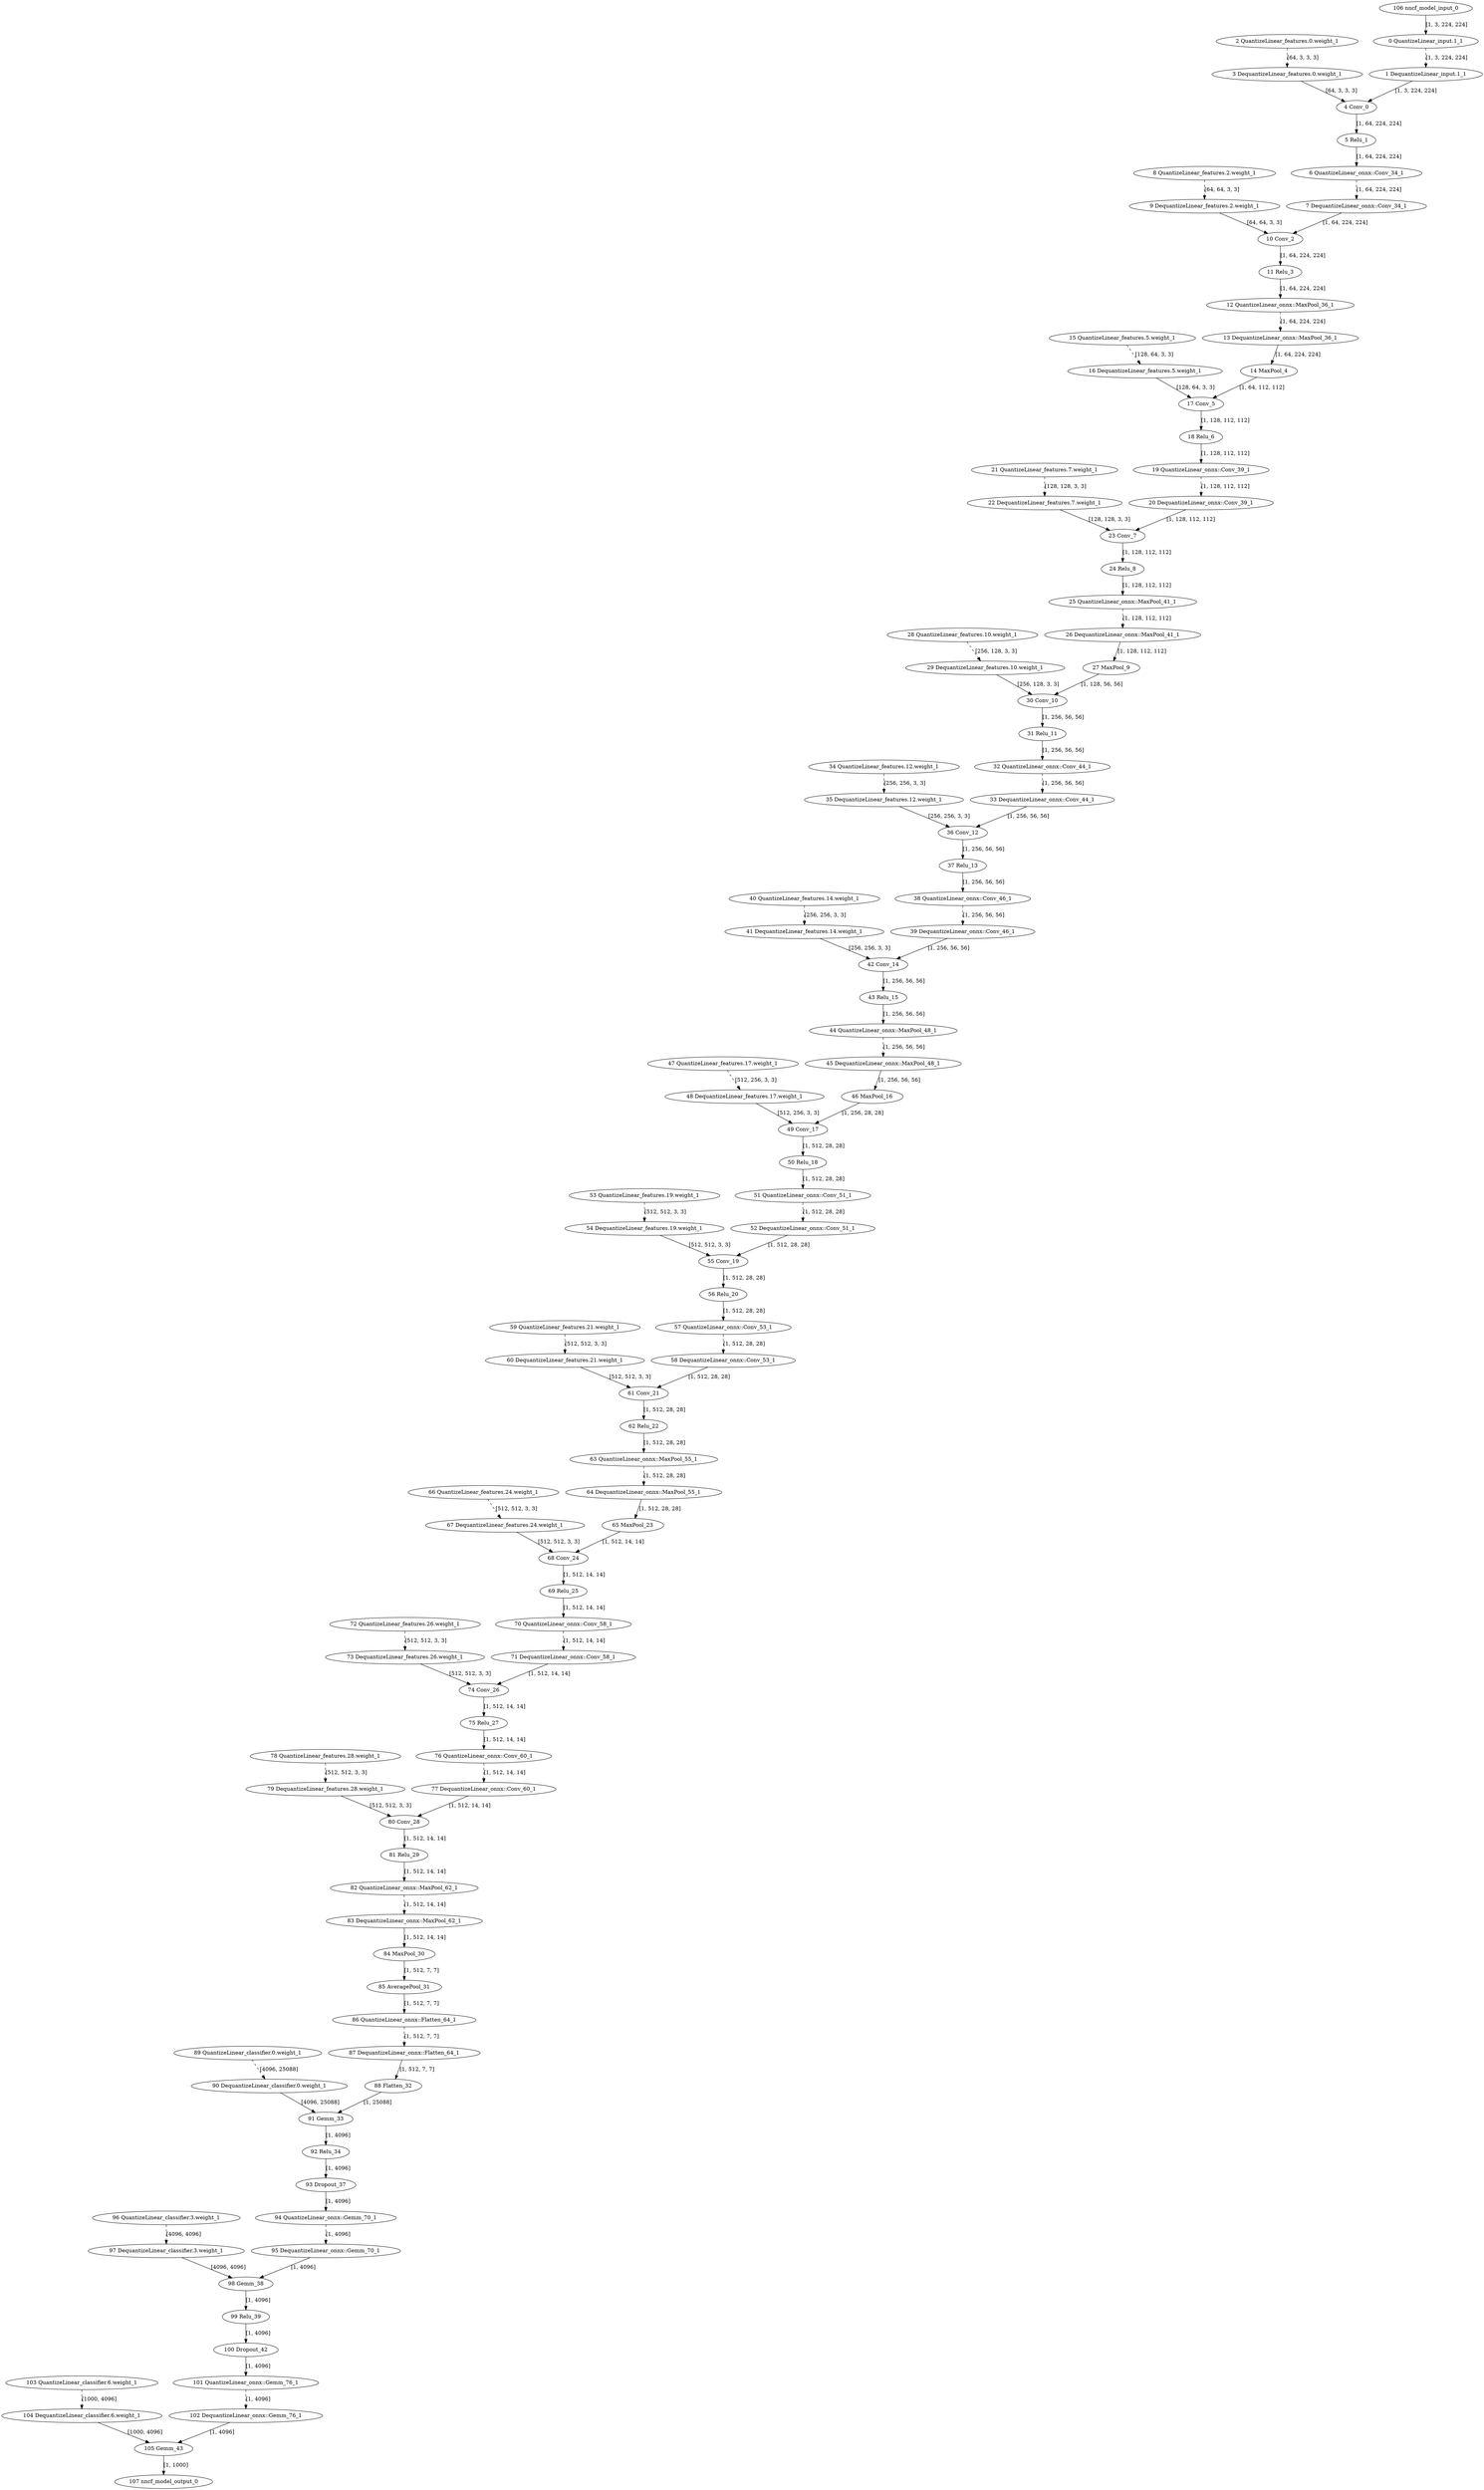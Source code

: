 strict digraph  {
"0 QuantizeLinear_input.1_1" [id=0, type=QuantizeLinear];
"1 DequantizeLinear_input.1_1" [id=1, type=DequantizeLinear];
"2 QuantizeLinear_features.0.weight_1" [id=2, type=QuantizeLinear];
"3 DequantizeLinear_features.0.weight_1" [id=3, type=DequantizeLinear];
"4 Conv_0" [id=4, type=Conv];
"5 Relu_1" [id=5, type=Relu];
"6 QuantizeLinear_onnx^^Conv_34_1" [id=6, label="6 QuantizeLinear_onnx::Conv_34_1", type=QuantizeLinear];
"7 DequantizeLinear_onnx^^Conv_34_1" [id=7, label="7 DequantizeLinear_onnx::Conv_34_1", type=DequantizeLinear];
"8 QuantizeLinear_features.2.weight_1" [id=8, type=QuantizeLinear];
"9 DequantizeLinear_features.2.weight_1" [id=9, type=DequantizeLinear];
"10 Conv_2" [id=10, type=Conv];
"11 Relu_3" [id=11, type=Relu];
"12 QuantizeLinear_onnx^^MaxPool_36_1" [id=12, label="12 QuantizeLinear_onnx::MaxPool_36_1", type=QuantizeLinear];
"13 DequantizeLinear_onnx^^MaxPool_36_1" [id=13, label="13 DequantizeLinear_onnx::MaxPool_36_1", type=DequantizeLinear];
"14 MaxPool_4" [id=14, type=MaxPool];
"15 QuantizeLinear_features.5.weight_1" [id=15, type=QuantizeLinear];
"16 DequantizeLinear_features.5.weight_1" [id=16, type=DequantizeLinear];
"17 Conv_5" [id=17, type=Conv];
"18 Relu_6" [id=18, type=Relu];
"19 QuantizeLinear_onnx^^Conv_39_1" [id=19, label="19 QuantizeLinear_onnx::Conv_39_1", type=QuantizeLinear];
"20 DequantizeLinear_onnx^^Conv_39_1" [id=20, label="20 DequantizeLinear_onnx::Conv_39_1", type=DequantizeLinear];
"21 QuantizeLinear_features.7.weight_1" [id=21, type=QuantizeLinear];
"22 DequantizeLinear_features.7.weight_1" [id=22, type=DequantizeLinear];
"23 Conv_7" [id=23, type=Conv];
"24 Relu_8" [id=24, type=Relu];
"25 QuantizeLinear_onnx^^MaxPool_41_1" [id=25, label="25 QuantizeLinear_onnx::MaxPool_41_1", type=QuantizeLinear];
"26 DequantizeLinear_onnx^^MaxPool_41_1" [id=26, label="26 DequantizeLinear_onnx::MaxPool_41_1", type=DequantizeLinear];
"27 MaxPool_9" [id=27, type=MaxPool];
"28 QuantizeLinear_features.10.weight_1" [id=28, type=QuantizeLinear];
"29 DequantizeLinear_features.10.weight_1" [id=29, type=DequantizeLinear];
"30 Conv_10" [id=30, type=Conv];
"31 Relu_11" [id=31, type=Relu];
"32 QuantizeLinear_onnx^^Conv_44_1" [id=32, label="32 QuantizeLinear_onnx::Conv_44_1", type=QuantizeLinear];
"33 DequantizeLinear_onnx^^Conv_44_1" [id=33, label="33 DequantizeLinear_onnx::Conv_44_1", type=DequantizeLinear];
"34 QuantizeLinear_features.12.weight_1" [id=34, type=QuantizeLinear];
"35 DequantizeLinear_features.12.weight_1" [id=35, type=DequantizeLinear];
"36 Conv_12" [id=36, type=Conv];
"37 Relu_13" [id=37, type=Relu];
"38 QuantizeLinear_onnx^^Conv_46_1" [id=38, label="38 QuantizeLinear_onnx::Conv_46_1", type=QuantizeLinear];
"39 DequantizeLinear_onnx^^Conv_46_1" [id=39, label="39 DequantizeLinear_onnx::Conv_46_1", type=DequantizeLinear];
"40 QuantizeLinear_features.14.weight_1" [id=40, type=QuantizeLinear];
"41 DequantizeLinear_features.14.weight_1" [id=41, type=DequantizeLinear];
"42 Conv_14" [id=42, type=Conv];
"43 Relu_15" [id=43, type=Relu];
"44 QuantizeLinear_onnx^^MaxPool_48_1" [id=44, label="44 QuantizeLinear_onnx::MaxPool_48_1", type=QuantizeLinear];
"45 DequantizeLinear_onnx^^MaxPool_48_1" [id=45, label="45 DequantizeLinear_onnx::MaxPool_48_1", type=DequantizeLinear];
"46 MaxPool_16" [id=46, type=MaxPool];
"47 QuantizeLinear_features.17.weight_1" [id=47, type=QuantizeLinear];
"48 DequantizeLinear_features.17.weight_1" [id=48, type=DequantizeLinear];
"49 Conv_17" [id=49, type=Conv];
"50 Relu_18" [id=50, type=Relu];
"51 QuantizeLinear_onnx^^Conv_51_1" [id=51, label="51 QuantizeLinear_onnx::Conv_51_1", type=QuantizeLinear];
"52 DequantizeLinear_onnx^^Conv_51_1" [id=52, label="52 DequantizeLinear_onnx::Conv_51_1", type=DequantizeLinear];
"53 QuantizeLinear_features.19.weight_1" [id=53, type=QuantizeLinear];
"54 DequantizeLinear_features.19.weight_1" [id=54, type=DequantizeLinear];
"55 Conv_19" [id=55, type=Conv];
"56 Relu_20" [id=56, type=Relu];
"57 QuantizeLinear_onnx^^Conv_53_1" [id=57, label="57 QuantizeLinear_onnx::Conv_53_1", type=QuantizeLinear];
"58 DequantizeLinear_onnx^^Conv_53_1" [id=58, label="58 DequantizeLinear_onnx::Conv_53_1", type=DequantizeLinear];
"59 QuantizeLinear_features.21.weight_1" [id=59, type=QuantizeLinear];
"60 DequantizeLinear_features.21.weight_1" [id=60, type=DequantizeLinear];
"61 Conv_21" [id=61, type=Conv];
"62 Relu_22" [id=62, type=Relu];
"63 QuantizeLinear_onnx^^MaxPool_55_1" [id=63, label="63 QuantizeLinear_onnx::MaxPool_55_1", type=QuantizeLinear];
"64 DequantizeLinear_onnx^^MaxPool_55_1" [id=64, label="64 DequantizeLinear_onnx::MaxPool_55_1", type=DequantizeLinear];
"65 MaxPool_23" [id=65, type=MaxPool];
"66 QuantizeLinear_features.24.weight_1" [id=66, type=QuantizeLinear];
"67 DequantizeLinear_features.24.weight_1" [id=67, type=DequantizeLinear];
"68 Conv_24" [id=68, type=Conv];
"69 Relu_25" [id=69, type=Relu];
"70 QuantizeLinear_onnx^^Conv_58_1" [id=70, label="70 QuantizeLinear_onnx::Conv_58_1", type=QuantizeLinear];
"71 DequantizeLinear_onnx^^Conv_58_1" [id=71, label="71 DequantizeLinear_onnx::Conv_58_1", type=DequantizeLinear];
"72 QuantizeLinear_features.26.weight_1" [id=72, type=QuantizeLinear];
"73 DequantizeLinear_features.26.weight_1" [id=73, type=DequantizeLinear];
"74 Conv_26" [id=74, type=Conv];
"75 Relu_27" [id=75, type=Relu];
"76 QuantizeLinear_onnx^^Conv_60_1" [id=76, label="76 QuantizeLinear_onnx::Conv_60_1", type=QuantizeLinear];
"77 DequantizeLinear_onnx^^Conv_60_1" [id=77, label="77 DequantizeLinear_onnx::Conv_60_1", type=DequantizeLinear];
"78 QuantizeLinear_features.28.weight_1" [id=78, type=QuantizeLinear];
"79 DequantizeLinear_features.28.weight_1" [id=79, type=DequantizeLinear];
"80 Conv_28" [id=80, type=Conv];
"81 Relu_29" [id=81, type=Relu];
"82 QuantizeLinear_onnx^^MaxPool_62_1" [id=82, label="82 QuantizeLinear_onnx::MaxPool_62_1", type=QuantizeLinear];
"83 DequantizeLinear_onnx^^MaxPool_62_1" [id=83, label="83 DequantizeLinear_onnx::MaxPool_62_1", type=DequantizeLinear];
"84 MaxPool_30" [id=84, type=MaxPool];
"85 AveragePool_31" [id=85, type=AveragePool];
"86 QuantizeLinear_onnx^^Flatten_64_1" [id=86, label="86 QuantizeLinear_onnx::Flatten_64_1", type=QuantizeLinear];
"87 DequantizeLinear_onnx^^Flatten_64_1" [id=87, label="87 DequantizeLinear_onnx::Flatten_64_1", type=DequantizeLinear];
"88 Flatten_32" [id=88, type=Flatten];
"89 QuantizeLinear_classifier.0.weight_1" [id=89, type=QuantizeLinear];
"90 DequantizeLinear_classifier.0.weight_1" [id=90, type=DequantizeLinear];
"91 Gemm_33" [id=91, type=Gemm];
"92 Relu_34" [id=92, type=Relu];
"93 Dropout_37" [id=93, type=Dropout];
"94 QuantizeLinear_onnx^^Gemm_70_1" [id=94, label="94 QuantizeLinear_onnx::Gemm_70_1", type=QuantizeLinear];
"95 DequantizeLinear_onnx^^Gemm_70_1" [id=95, label="95 DequantizeLinear_onnx::Gemm_70_1", type=DequantizeLinear];
"96 QuantizeLinear_classifier.3.weight_1" [id=96, type=QuantizeLinear];
"97 DequantizeLinear_classifier.3.weight_1" [id=97, type=DequantizeLinear];
"98 Gemm_38" [id=98, type=Gemm];
"99 Relu_39" [id=99, type=Relu];
"100 Dropout_42" [id=100, type=Dropout];
"101 QuantizeLinear_onnx^^Gemm_76_1" [id=101, label="101 QuantizeLinear_onnx::Gemm_76_1", type=QuantizeLinear];
"102 DequantizeLinear_onnx^^Gemm_76_1" [id=102, label="102 DequantizeLinear_onnx::Gemm_76_1", type=DequantizeLinear];
"103 QuantizeLinear_classifier.6.weight_1" [id=103, type=QuantizeLinear];
"104 DequantizeLinear_classifier.6.weight_1" [id=104, type=DequantizeLinear];
"105 Gemm_43" [id=105, type=Gemm];
"106 nncf_model_input_0" [id=106, type=nncf_model_input];
"107 nncf_model_output_0" [id=107, type=nncf_model_output];
"0 QuantizeLinear_input.1_1" -> "1 DequantizeLinear_input.1_1"  [label="[1, 3, 224, 224]", style=dashed];
"1 DequantizeLinear_input.1_1" -> "4 Conv_0"  [label="[1, 3, 224, 224]", style=solid];
"2 QuantizeLinear_features.0.weight_1" -> "3 DequantizeLinear_features.0.weight_1"  [label="[64, 3, 3, 3]", style=dashed];
"3 DequantizeLinear_features.0.weight_1" -> "4 Conv_0"  [label="[64, 3, 3, 3]", style=solid];
"4 Conv_0" -> "5 Relu_1"  [label="[1, 64, 224, 224]", style=solid];
"5 Relu_1" -> "6 QuantizeLinear_onnx^^Conv_34_1"  [label="[1, 64, 224, 224]", style=solid];
"6 QuantizeLinear_onnx^^Conv_34_1" -> "7 DequantizeLinear_onnx^^Conv_34_1"  [label="[1, 64, 224, 224]", style=dashed];
"7 DequantizeLinear_onnx^^Conv_34_1" -> "10 Conv_2"  [label="[1, 64, 224, 224]", style=solid];
"8 QuantizeLinear_features.2.weight_1" -> "9 DequantizeLinear_features.2.weight_1"  [label="[64, 64, 3, 3]", style=dashed];
"9 DequantizeLinear_features.2.weight_1" -> "10 Conv_2"  [label="[64, 64, 3, 3]", style=solid];
"10 Conv_2" -> "11 Relu_3"  [label="[1, 64, 224, 224]", style=solid];
"11 Relu_3" -> "12 QuantizeLinear_onnx^^MaxPool_36_1"  [label="[1, 64, 224, 224]", style=solid];
"12 QuantizeLinear_onnx^^MaxPool_36_1" -> "13 DequantizeLinear_onnx^^MaxPool_36_1"  [label="[1, 64, 224, 224]", style=dashed];
"13 DequantizeLinear_onnx^^MaxPool_36_1" -> "14 MaxPool_4"  [label="[1, 64, 224, 224]", style=solid];
"14 MaxPool_4" -> "17 Conv_5"  [label="[1, 64, 112, 112]", style=solid];
"15 QuantizeLinear_features.5.weight_1" -> "16 DequantizeLinear_features.5.weight_1"  [label="[128, 64, 3, 3]", style=dashed];
"16 DequantizeLinear_features.5.weight_1" -> "17 Conv_5"  [label="[128, 64, 3, 3]", style=solid];
"17 Conv_5" -> "18 Relu_6"  [label="[1, 128, 112, 112]", style=solid];
"18 Relu_6" -> "19 QuantizeLinear_onnx^^Conv_39_1"  [label="[1, 128, 112, 112]", style=solid];
"19 QuantizeLinear_onnx^^Conv_39_1" -> "20 DequantizeLinear_onnx^^Conv_39_1"  [label="[1, 128, 112, 112]", style=dashed];
"20 DequantizeLinear_onnx^^Conv_39_1" -> "23 Conv_7"  [label="[1, 128, 112, 112]", style=solid];
"21 QuantizeLinear_features.7.weight_1" -> "22 DequantizeLinear_features.7.weight_1"  [label="[128, 128, 3, 3]", style=dashed];
"22 DequantizeLinear_features.7.weight_1" -> "23 Conv_7"  [label="[128, 128, 3, 3]", style=solid];
"23 Conv_7" -> "24 Relu_8"  [label="[1, 128, 112, 112]", style=solid];
"24 Relu_8" -> "25 QuantizeLinear_onnx^^MaxPool_41_1"  [label="[1, 128, 112, 112]", style=solid];
"25 QuantizeLinear_onnx^^MaxPool_41_1" -> "26 DequantizeLinear_onnx^^MaxPool_41_1"  [label="[1, 128, 112, 112]", style=dashed];
"26 DequantizeLinear_onnx^^MaxPool_41_1" -> "27 MaxPool_9"  [label="[1, 128, 112, 112]", style=solid];
"27 MaxPool_9" -> "30 Conv_10"  [label="[1, 128, 56, 56]", style=solid];
"28 QuantizeLinear_features.10.weight_1" -> "29 DequantizeLinear_features.10.weight_1"  [label="[256, 128, 3, 3]", style=dashed];
"29 DequantizeLinear_features.10.weight_1" -> "30 Conv_10"  [label="[256, 128, 3, 3]", style=solid];
"30 Conv_10" -> "31 Relu_11"  [label="[1, 256, 56, 56]", style=solid];
"31 Relu_11" -> "32 QuantizeLinear_onnx^^Conv_44_1"  [label="[1, 256, 56, 56]", style=solid];
"32 QuantizeLinear_onnx^^Conv_44_1" -> "33 DequantizeLinear_onnx^^Conv_44_1"  [label="[1, 256, 56, 56]", style=dashed];
"33 DequantizeLinear_onnx^^Conv_44_1" -> "36 Conv_12"  [label="[1, 256, 56, 56]", style=solid];
"34 QuantizeLinear_features.12.weight_1" -> "35 DequantizeLinear_features.12.weight_1"  [label="[256, 256, 3, 3]", style=dashed];
"35 DequantizeLinear_features.12.weight_1" -> "36 Conv_12"  [label="[256, 256, 3, 3]", style=solid];
"36 Conv_12" -> "37 Relu_13"  [label="[1, 256, 56, 56]", style=solid];
"37 Relu_13" -> "38 QuantizeLinear_onnx^^Conv_46_1"  [label="[1, 256, 56, 56]", style=solid];
"38 QuantizeLinear_onnx^^Conv_46_1" -> "39 DequantizeLinear_onnx^^Conv_46_1"  [label="[1, 256, 56, 56]", style=dashed];
"39 DequantizeLinear_onnx^^Conv_46_1" -> "42 Conv_14"  [label="[1, 256, 56, 56]", style=solid];
"40 QuantizeLinear_features.14.weight_1" -> "41 DequantizeLinear_features.14.weight_1"  [label="[256, 256, 3, 3]", style=dashed];
"41 DequantizeLinear_features.14.weight_1" -> "42 Conv_14"  [label="[256, 256, 3, 3]", style=solid];
"42 Conv_14" -> "43 Relu_15"  [label="[1, 256, 56, 56]", style=solid];
"43 Relu_15" -> "44 QuantizeLinear_onnx^^MaxPool_48_1"  [label="[1, 256, 56, 56]", style=solid];
"44 QuantizeLinear_onnx^^MaxPool_48_1" -> "45 DequantizeLinear_onnx^^MaxPool_48_1"  [label="[1, 256, 56, 56]", style=dashed];
"45 DequantizeLinear_onnx^^MaxPool_48_1" -> "46 MaxPool_16"  [label="[1, 256, 56, 56]", style=solid];
"46 MaxPool_16" -> "49 Conv_17"  [label="[1, 256, 28, 28]", style=solid];
"47 QuantizeLinear_features.17.weight_1" -> "48 DequantizeLinear_features.17.weight_1"  [label="[512, 256, 3, 3]", style=dashed];
"48 DequantizeLinear_features.17.weight_1" -> "49 Conv_17"  [label="[512, 256, 3, 3]", style=solid];
"49 Conv_17" -> "50 Relu_18"  [label="[1, 512, 28, 28]", style=solid];
"50 Relu_18" -> "51 QuantizeLinear_onnx^^Conv_51_1"  [label="[1, 512, 28, 28]", style=solid];
"51 QuantizeLinear_onnx^^Conv_51_1" -> "52 DequantizeLinear_onnx^^Conv_51_1"  [label="[1, 512, 28, 28]", style=dashed];
"52 DequantizeLinear_onnx^^Conv_51_1" -> "55 Conv_19"  [label="[1, 512, 28, 28]", style=solid];
"53 QuantizeLinear_features.19.weight_1" -> "54 DequantizeLinear_features.19.weight_1"  [label="[512, 512, 3, 3]", style=dashed];
"54 DequantizeLinear_features.19.weight_1" -> "55 Conv_19"  [label="[512, 512, 3, 3]", style=solid];
"55 Conv_19" -> "56 Relu_20"  [label="[1, 512, 28, 28]", style=solid];
"56 Relu_20" -> "57 QuantizeLinear_onnx^^Conv_53_1"  [label="[1, 512, 28, 28]", style=solid];
"57 QuantizeLinear_onnx^^Conv_53_1" -> "58 DequantizeLinear_onnx^^Conv_53_1"  [label="[1, 512, 28, 28]", style=dashed];
"58 DequantizeLinear_onnx^^Conv_53_1" -> "61 Conv_21"  [label="[1, 512, 28, 28]", style=solid];
"59 QuantizeLinear_features.21.weight_1" -> "60 DequantizeLinear_features.21.weight_1"  [label="[512, 512, 3, 3]", style=dashed];
"60 DequantizeLinear_features.21.weight_1" -> "61 Conv_21"  [label="[512, 512, 3, 3]", style=solid];
"61 Conv_21" -> "62 Relu_22"  [label="[1, 512, 28, 28]", style=solid];
"62 Relu_22" -> "63 QuantizeLinear_onnx^^MaxPool_55_1"  [label="[1, 512, 28, 28]", style=solid];
"63 QuantizeLinear_onnx^^MaxPool_55_1" -> "64 DequantizeLinear_onnx^^MaxPool_55_1"  [label="[1, 512, 28, 28]", style=dashed];
"64 DequantizeLinear_onnx^^MaxPool_55_1" -> "65 MaxPool_23"  [label="[1, 512, 28, 28]", style=solid];
"65 MaxPool_23" -> "68 Conv_24"  [label="[1, 512, 14, 14]", style=solid];
"66 QuantizeLinear_features.24.weight_1" -> "67 DequantizeLinear_features.24.weight_1"  [label="[512, 512, 3, 3]", style=dashed];
"67 DequantizeLinear_features.24.weight_1" -> "68 Conv_24"  [label="[512, 512, 3, 3]", style=solid];
"68 Conv_24" -> "69 Relu_25"  [label="[1, 512, 14, 14]", style=solid];
"69 Relu_25" -> "70 QuantizeLinear_onnx^^Conv_58_1"  [label="[1, 512, 14, 14]", style=solid];
"70 QuantizeLinear_onnx^^Conv_58_1" -> "71 DequantizeLinear_onnx^^Conv_58_1"  [label="[1, 512, 14, 14]", style=dashed];
"71 DequantizeLinear_onnx^^Conv_58_1" -> "74 Conv_26"  [label="[1, 512, 14, 14]", style=solid];
"72 QuantizeLinear_features.26.weight_1" -> "73 DequantizeLinear_features.26.weight_1"  [label="[512, 512, 3, 3]", style=dashed];
"73 DequantizeLinear_features.26.weight_1" -> "74 Conv_26"  [label="[512, 512, 3, 3]", style=solid];
"74 Conv_26" -> "75 Relu_27"  [label="[1, 512, 14, 14]", style=solid];
"75 Relu_27" -> "76 QuantizeLinear_onnx^^Conv_60_1"  [label="[1, 512, 14, 14]", style=solid];
"76 QuantizeLinear_onnx^^Conv_60_1" -> "77 DequantizeLinear_onnx^^Conv_60_1"  [label="[1, 512, 14, 14]", style=dashed];
"77 DequantizeLinear_onnx^^Conv_60_1" -> "80 Conv_28"  [label="[1, 512, 14, 14]", style=solid];
"78 QuantizeLinear_features.28.weight_1" -> "79 DequantizeLinear_features.28.weight_1"  [label="[512, 512, 3, 3]", style=dashed];
"79 DequantizeLinear_features.28.weight_1" -> "80 Conv_28"  [label="[512, 512, 3, 3]", style=solid];
"80 Conv_28" -> "81 Relu_29"  [label="[1, 512, 14, 14]", style=solid];
"81 Relu_29" -> "82 QuantizeLinear_onnx^^MaxPool_62_1"  [label="[1, 512, 14, 14]", style=solid];
"82 QuantizeLinear_onnx^^MaxPool_62_1" -> "83 DequantizeLinear_onnx^^MaxPool_62_1"  [label="[1, 512, 14, 14]", style=dashed];
"83 DequantizeLinear_onnx^^MaxPool_62_1" -> "84 MaxPool_30"  [label="[1, 512, 14, 14]", style=solid];
"84 MaxPool_30" -> "85 AveragePool_31"  [label="[1, 512, 7, 7]", style=solid];
"85 AveragePool_31" -> "86 QuantizeLinear_onnx^^Flatten_64_1"  [label="[1, 512, 7, 7]", style=solid];
"86 QuantizeLinear_onnx^^Flatten_64_1" -> "87 DequantizeLinear_onnx^^Flatten_64_1"  [label="[1, 512, 7, 7]", style=dashed];
"87 DequantizeLinear_onnx^^Flatten_64_1" -> "88 Flatten_32"  [label="[1, 512, 7, 7]", style=solid];
"88 Flatten_32" -> "91 Gemm_33"  [label="[1, 25088]", style=solid];
"89 QuantizeLinear_classifier.0.weight_1" -> "90 DequantizeLinear_classifier.0.weight_1"  [label="[4096, 25088]", style=dashed];
"90 DequantizeLinear_classifier.0.weight_1" -> "91 Gemm_33"  [label="[4096, 25088]", style=solid];
"91 Gemm_33" -> "92 Relu_34"  [label="[1, 4096]", style=solid];
"92 Relu_34" -> "93 Dropout_37"  [label="[1, 4096]", style=solid];
"93 Dropout_37" -> "94 QuantizeLinear_onnx^^Gemm_70_1"  [label="[1, 4096]", style=solid];
"94 QuantizeLinear_onnx^^Gemm_70_1" -> "95 DequantizeLinear_onnx^^Gemm_70_1"  [label="[1, 4096]", style=dashed];
"95 DequantizeLinear_onnx^^Gemm_70_1" -> "98 Gemm_38"  [label="[1, 4096]", style=solid];
"96 QuantizeLinear_classifier.3.weight_1" -> "97 DequantizeLinear_classifier.3.weight_1"  [label="[4096, 4096]", style=dashed];
"97 DequantizeLinear_classifier.3.weight_1" -> "98 Gemm_38"  [label="[4096, 4096]", style=solid];
"98 Gemm_38" -> "99 Relu_39"  [label="[1, 4096]", style=solid];
"99 Relu_39" -> "100 Dropout_42"  [label="[1, 4096]", style=solid];
"100 Dropout_42" -> "101 QuantizeLinear_onnx^^Gemm_76_1"  [label="[1, 4096]", style=solid];
"101 QuantizeLinear_onnx^^Gemm_76_1" -> "102 DequantizeLinear_onnx^^Gemm_76_1"  [label="[1, 4096]", style=dashed];
"102 DequantizeLinear_onnx^^Gemm_76_1" -> "105 Gemm_43"  [label="[1, 4096]", style=solid];
"103 QuantizeLinear_classifier.6.weight_1" -> "104 DequantizeLinear_classifier.6.weight_1"  [label="[1000, 4096]", style=dashed];
"104 DequantizeLinear_classifier.6.weight_1" -> "105 Gemm_43"  [label="[1000, 4096]", style=solid];
"105 Gemm_43" -> "107 nncf_model_output_0"  [label="[1, 1000]", style=solid];
"106 nncf_model_input_0" -> "0 QuantizeLinear_input.1_1"  [label="[1, 3, 224, 224]", style=solid];
}
